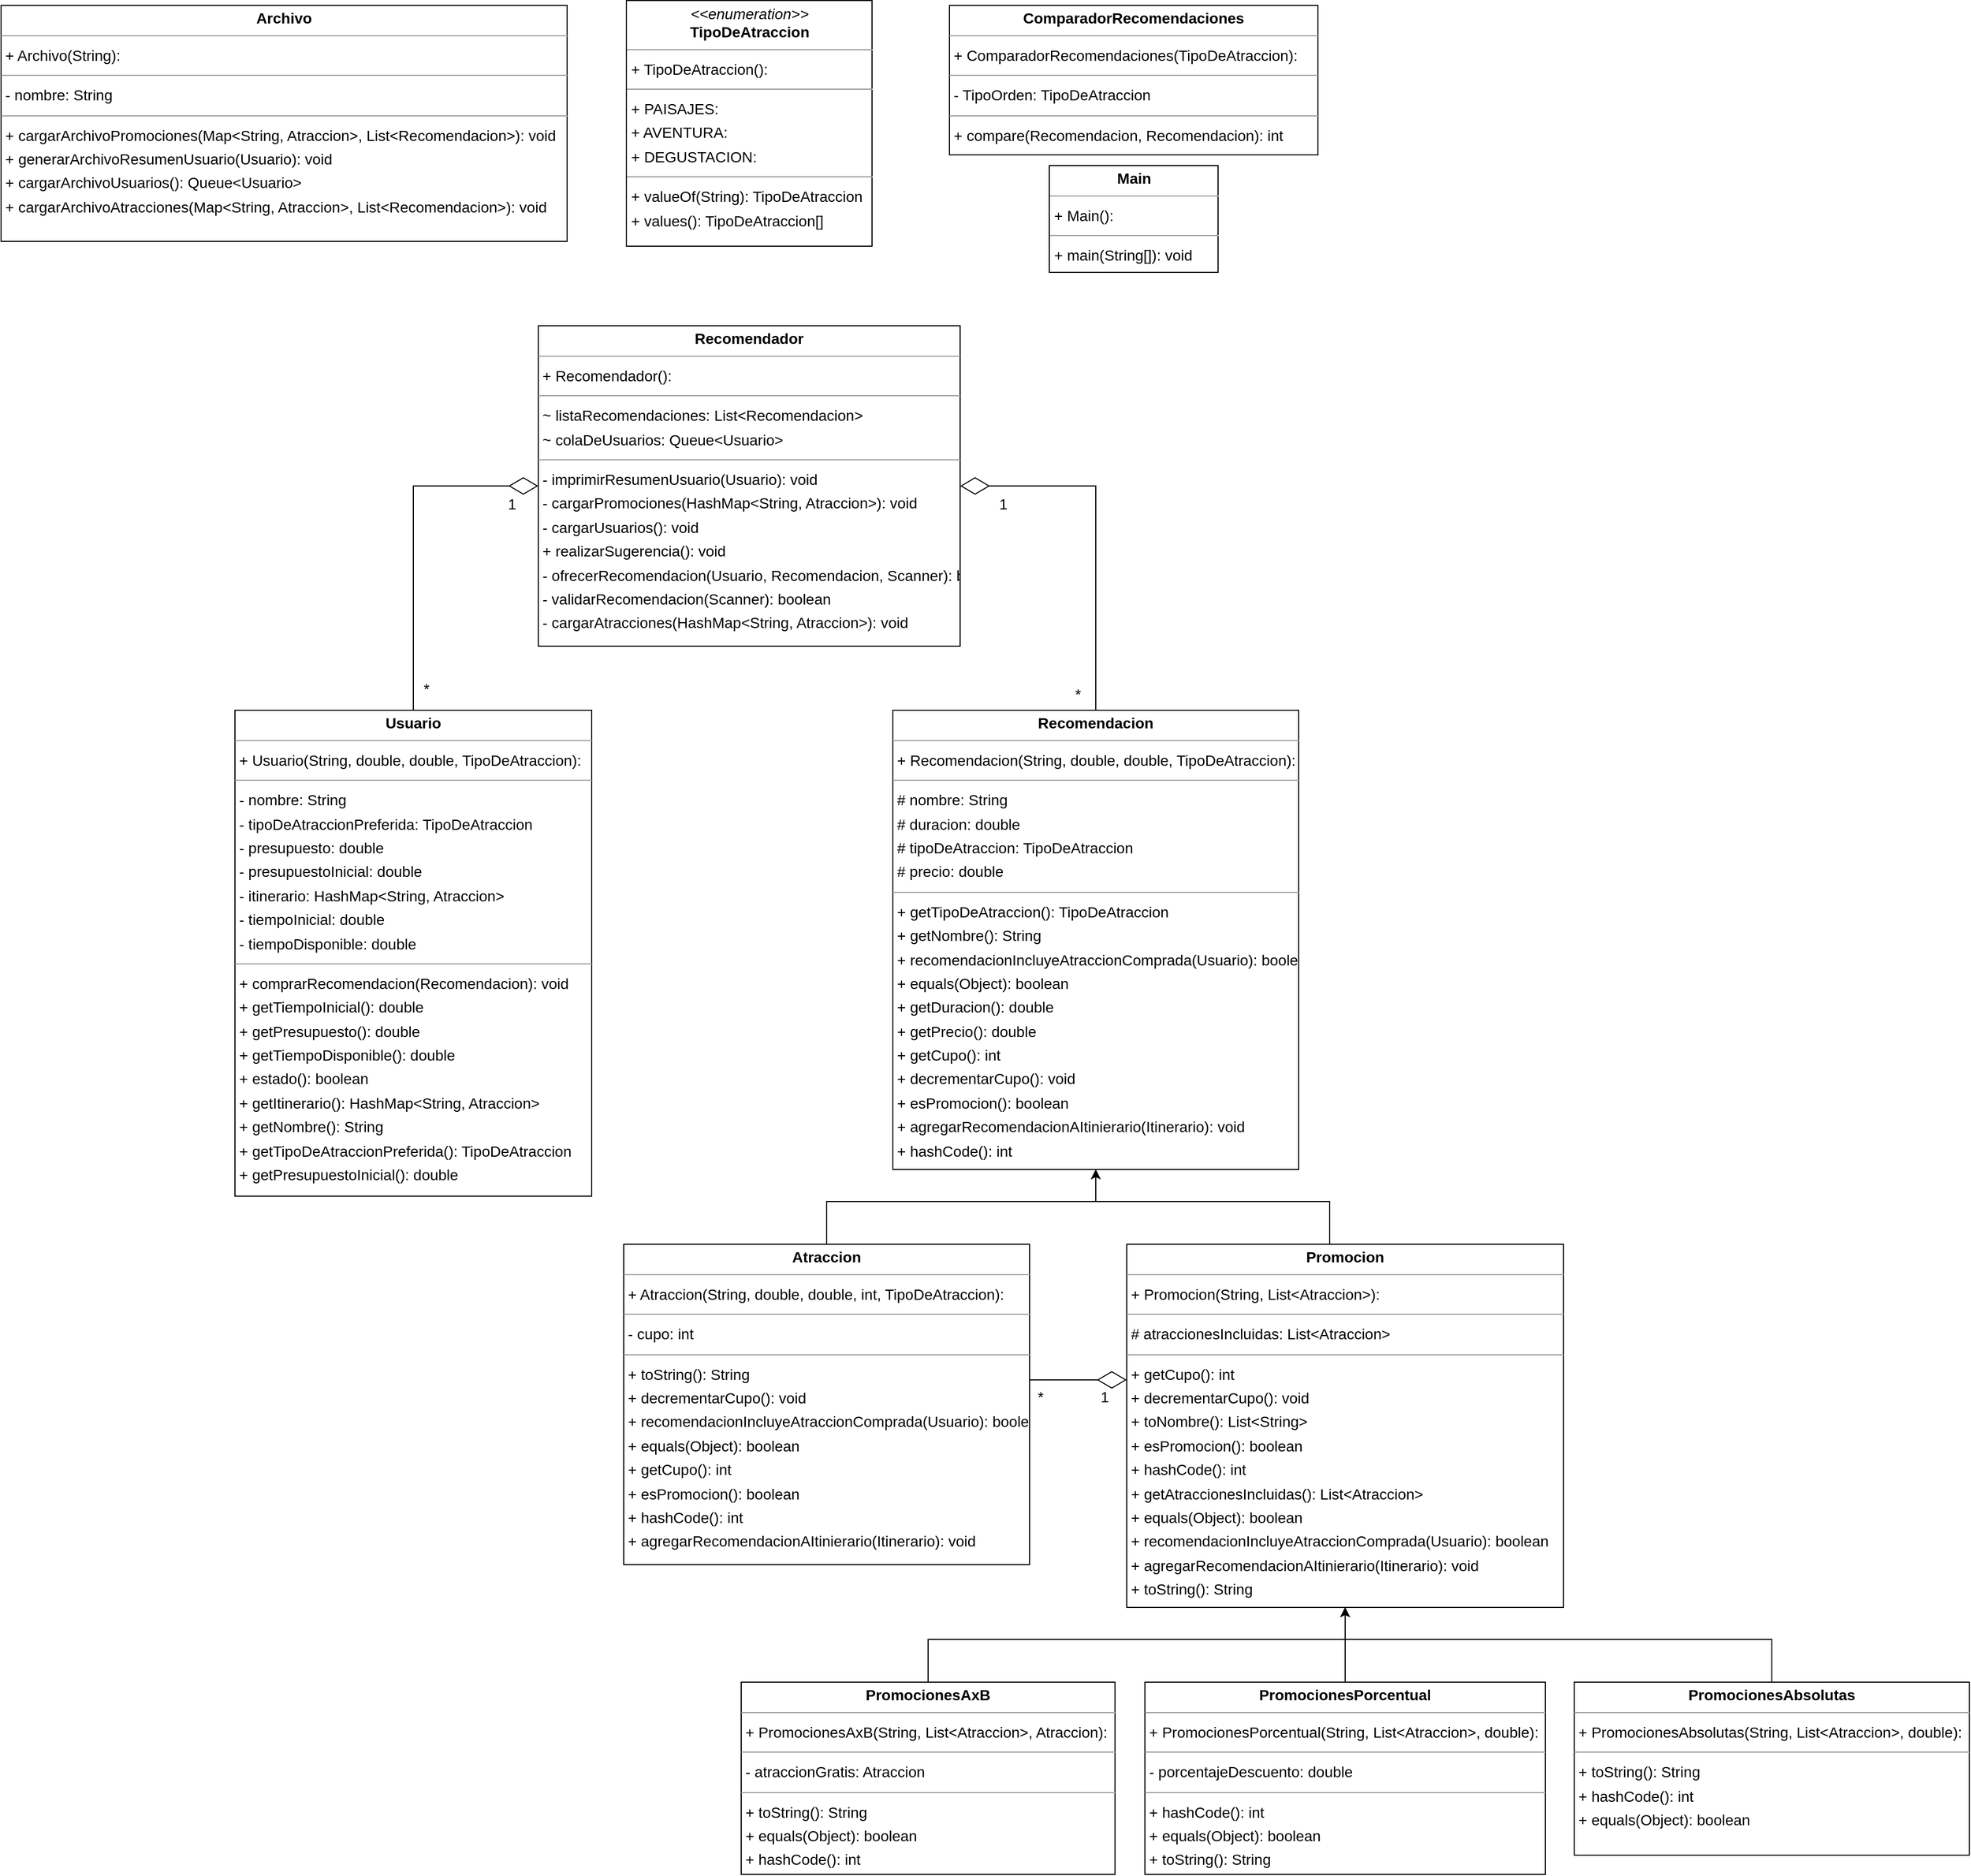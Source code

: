 <mxfile version="21.3.8">
  <diagram id="uTNh9R30vFDkxg3qyr1_" name="Página-1">
    <mxGraphModel dx="3268" dy="3164" grid="1" gridSize="10" guides="1" tooltips="1" connect="1" arrows="1" fold="1" page="0" pageScale="1" pageWidth="827" pageHeight="1169" background="none" math="0" shadow="0">
      <root>
        <mxCell id="0" />
        <mxCell id="1" parent="0" />
        <mxCell id="node4" value="&lt;p style=&quot;margin:0px;margin-top:4px;text-align:center;&quot;&gt;&lt;b&gt;Archivo&lt;/b&gt;&lt;/p&gt;&lt;hr size=&quot;1&quot;/&gt;&lt;p style=&quot;margin:0 0 0 4px;line-height:1.6;&quot;&gt;+ Archivo(String): &lt;/p&gt;&lt;hr size=&quot;1&quot;/&gt;&lt;p style=&quot;margin:0 0 0 4px;line-height:1.6;&quot;&gt;- nombre: String&lt;/p&gt;&lt;hr size=&quot;1&quot;/&gt;&lt;p style=&quot;margin:0 0 0 4px;line-height:1.6;&quot;&gt;+ cargarArchivoPromociones(Map&amp;lt;String, Atraccion&amp;gt;, List&amp;lt;Recomendacion&amp;gt;): void&lt;br/&gt;+ generarArchivoResumenUsuario(Usuario): void&lt;br/&gt;+ cargarArchivoUsuarios(): Queue&amp;lt;Usuario&amp;gt;&lt;br/&gt;+ cargarArchivoAtracciones(Map&amp;lt;String, Atraccion&amp;gt;, List&amp;lt;Recomendacion&amp;gt;): void&lt;/p&gt;" style="verticalAlign=top;align=left;overflow=fill;fontSize=14;fontFamily=Helvetica;html=1;rounded=0;shadow=0;comic=0;labelBackgroundColor=none;strokeWidth=1;" parent="1" vertex="1">
          <mxGeometry x="-213" y="-1400" width="530" height="221" as="geometry" />
        </mxCell>
        <mxCell id="-eizAURnrcEfRXgATK65-2" style="edgeStyle=orthogonalEdgeStyle;rounded=0;orthogonalLoop=1;jettySize=auto;html=1;entryX=0.5;entryY=1;entryDx=0;entryDy=0;" parent="1" source="node3" target="node2" edge="1">
          <mxGeometry relative="1" as="geometry">
            <mxPoint x="830" y="-300" as="targetPoint" />
            <Array as="points">
              <mxPoint x="560" y="-280" />
              <mxPoint x="812" y="-280" />
            </Array>
          </mxGeometry>
        </mxCell>
        <mxCell id="node3" value="&lt;p style=&quot;margin:0px;margin-top:4px;text-align:center;&quot;&gt;&lt;b&gt;Atraccion&lt;/b&gt;&lt;/p&gt;&lt;hr size=&quot;1&quot;/&gt;&lt;p style=&quot;margin:0 0 0 4px;line-height:1.6;&quot;&gt;+ Atraccion(String, double, double, int, TipoDeAtraccion): &lt;/p&gt;&lt;hr size=&quot;1&quot;/&gt;&lt;p style=&quot;margin:0 0 0 4px;line-height:1.6;&quot;&gt;- cupo: int&lt;/p&gt;&lt;hr size=&quot;1&quot;/&gt;&lt;p style=&quot;margin:0 0 0 4px;line-height:1.6;&quot;&gt;+ toString(): String&lt;br/&gt;+ decrementarCupo(): void&lt;br/&gt;+ recomendacionIncluyeAtraccionComprada(Usuario): boolean&lt;br/&gt;+ equals(Object): boolean&lt;br/&gt;+ getCupo(): int&lt;br/&gt;+ esPromocion(): boolean&lt;br/&gt;+ hashCode(): int&lt;br/&gt;+ agregarRecomendacionAItinierario(Itinerario): void&lt;/p&gt;" style="verticalAlign=top;align=left;overflow=fill;fontSize=14;fontFamily=Helvetica;html=1;rounded=0;shadow=0;comic=0;labelBackgroundColor=none;strokeWidth=1;" parent="1" vertex="1">
          <mxGeometry x="370" y="-240" width="380" height="300" as="geometry" />
        </mxCell>
        <mxCell id="node1" value="&lt;p style=&quot;margin:0px;margin-top:4px;text-align:center;&quot;&gt;&lt;b&gt;ComparadorRecomendaciones&lt;/b&gt;&lt;/p&gt;&lt;hr size=&quot;1&quot;/&gt;&lt;p style=&quot;margin:0 0 0 4px;line-height:1.6;&quot;&gt;+ ComparadorRecomendaciones(TipoDeAtraccion): &lt;/p&gt;&lt;hr size=&quot;1&quot;/&gt;&lt;p style=&quot;margin:0 0 0 4px;line-height:1.6;&quot;&gt;- TipoOrden: TipoDeAtraccion&lt;/p&gt;&lt;hr size=&quot;1&quot;/&gt;&lt;p style=&quot;margin:0 0 0 4px;line-height:1.6;&quot;&gt;+ compare(Recomendacion, Recomendacion): int&lt;/p&gt;" style="verticalAlign=top;align=left;overflow=fill;fontSize=14;fontFamily=Helvetica;html=1;rounded=0;shadow=0;comic=0;labelBackgroundColor=none;strokeWidth=1;" parent="1" vertex="1">
          <mxGeometry x="675" y="-1400" width="345" height="140" as="geometry" />
        </mxCell>
        <mxCell id="node9" value="&lt;p style=&quot;margin:0px;margin-top:4px;text-align:center;&quot;&gt;&lt;b&gt;Main&lt;/b&gt;&lt;/p&gt;&lt;hr size=&quot;1&quot;/&gt;&lt;p style=&quot;margin:0 0 0 4px;line-height:1.6;&quot;&gt;+ Main(): &lt;/p&gt;&lt;hr size=&quot;1&quot;/&gt;&lt;p style=&quot;margin:0 0 0 4px;line-height:1.6;&quot;&gt;+ main(String[]): void&lt;/p&gt;" style="verticalAlign=top;align=left;overflow=fill;fontSize=14;fontFamily=Helvetica;html=1;rounded=0;shadow=0;comic=0;labelBackgroundColor=none;strokeWidth=1;" parent="1" vertex="1">
          <mxGeometry x="768.5" y="-1250" width="158" height="100" as="geometry" />
        </mxCell>
        <mxCell id="-eizAURnrcEfRXgATK65-1" style="edgeStyle=orthogonalEdgeStyle;rounded=0;orthogonalLoop=1;jettySize=auto;html=1;entryX=0.5;entryY=1;entryDx=0;entryDy=0;" parent="1" source="node5" target="node2" edge="1">
          <mxGeometry relative="1" as="geometry">
            <mxPoint x="830" y="-300" as="targetPoint" />
            <Array as="points">
              <mxPoint x="1031" y="-280" />
              <mxPoint x="812" y="-280" />
            </Array>
          </mxGeometry>
        </mxCell>
        <mxCell id="node5" value="&lt;p style=&quot;margin:0px;margin-top:4px;text-align:center;&quot;&gt;&lt;b&gt;Promocion&lt;/b&gt;&lt;/p&gt;&lt;hr size=&quot;1&quot;/&gt;&lt;p style=&quot;margin:0 0 0 4px;line-height:1.6;&quot;&gt;+ Promocion(String, List&amp;lt;Atraccion&amp;gt;): &lt;/p&gt;&lt;hr size=&quot;1&quot;/&gt;&lt;p style=&quot;margin:0 0 0 4px;line-height:1.6;&quot;&gt;# atraccionesIncluidas: List&amp;lt;Atraccion&amp;gt;&lt;/p&gt;&lt;hr size=&quot;1&quot;/&gt;&lt;p style=&quot;margin:0 0 0 4px;line-height:1.6;&quot;&gt;+ getCupo(): int&lt;br/&gt;+ decrementarCupo(): void&lt;br/&gt;+ toNombre(): List&amp;lt;String&amp;gt;&lt;br/&gt;+ esPromocion(): boolean&lt;br/&gt;+ hashCode(): int&lt;br/&gt;+ getAtraccionesIncluidas(): List&amp;lt;Atraccion&amp;gt;&lt;br/&gt;+ equals(Object): boolean&lt;br/&gt;+ recomendacionIncluyeAtraccionComprada(Usuario): boolean&lt;br/&gt;+ agregarRecomendacionAItinierario(Itinerario): void&lt;br/&gt;+ toString(): String&lt;/p&gt;" style="verticalAlign=top;align=left;overflow=fill;fontSize=14;fontFamily=Helvetica;html=1;rounded=0;shadow=0;comic=0;labelBackgroundColor=none;strokeWidth=1;" parent="1" vertex="1">
          <mxGeometry x="841" y="-240" width="409" height="340" as="geometry" />
        </mxCell>
        <mxCell id="-eizAURnrcEfRXgATK65-6" style="edgeStyle=orthogonalEdgeStyle;rounded=0;orthogonalLoop=1;jettySize=auto;html=1;entryX=0.5;entryY=1;entryDx=0;entryDy=0;" parent="1" source="node12" target="node5" edge="1">
          <mxGeometry relative="1" as="geometry">
            <mxPoint x="1030" y="60" as="targetPoint" />
            <Array as="points">
              <mxPoint x="1445" y="130" />
              <mxPoint x="1045" y="130" />
            </Array>
          </mxGeometry>
        </mxCell>
        <mxCell id="node12" value="&lt;p style=&quot;margin:0px;margin-top:4px;text-align:center;&quot;&gt;&lt;b&gt;PromocionesAbsolutas&lt;/b&gt;&lt;/p&gt;&lt;hr size=&quot;1&quot;/&gt;&lt;p style=&quot;margin:0 0 0 4px;line-height:1.6;&quot;&gt;+ PromocionesAbsolutas(String, List&amp;lt;Atraccion&amp;gt;, double): &lt;/p&gt;&lt;hr size=&quot;1&quot;/&gt;&lt;p style=&quot;margin:0 0 0 4px;line-height:1.6;&quot;&gt;+ toString(): String&lt;br/&gt;+ hashCode(): int&lt;br/&gt;+ equals(Object): boolean&lt;/p&gt;" style="verticalAlign=top;align=left;overflow=fill;fontSize=14;fontFamily=Helvetica;html=1;rounded=0;shadow=0;comic=0;labelBackgroundColor=none;strokeWidth=1;" parent="1" vertex="1">
          <mxGeometry x="1260" y="170" width="370" height="162" as="geometry" />
        </mxCell>
        <mxCell id="-eizAURnrcEfRXgATK65-5" style="edgeStyle=orthogonalEdgeStyle;rounded=0;orthogonalLoop=1;jettySize=auto;html=1;entryX=0.5;entryY=1;entryDx=0;entryDy=0;exitX=0.5;exitY=0;exitDx=0;exitDy=0;" parent="1" source="node6" target="node5" edge="1">
          <mxGeometry relative="1" as="geometry">
            <Array as="points">
              <mxPoint x="655" y="130" />
              <mxPoint x="1045" y="130" />
            </Array>
          </mxGeometry>
        </mxCell>
        <mxCell id="node6" value="&lt;p style=&quot;margin:0px;margin-top:4px;text-align:center;&quot;&gt;&lt;b&gt;PromocionesAxB&lt;/b&gt;&lt;/p&gt;&lt;hr size=&quot;1&quot;/&gt;&lt;p style=&quot;margin:0 0 0 4px;line-height:1.6;&quot;&gt;+ PromocionesAxB(String, List&amp;lt;Atraccion&amp;gt;, Atraccion): &lt;/p&gt;&lt;hr size=&quot;1&quot;/&gt;&lt;p style=&quot;margin:0 0 0 4px;line-height:1.6;&quot;&gt;- atraccionGratis: Atraccion&lt;/p&gt;&lt;hr size=&quot;1&quot;/&gt;&lt;p style=&quot;margin:0 0 0 4px;line-height:1.6;&quot;&gt;+ toString(): String&lt;br/&gt;+ equals(Object): boolean&lt;br/&gt;+ hashCode(): int&lt;/p&gt;" style="verticalAlign=top;align=left;overflow=fill;fontSize=14;fontFamily=Helvetica;html=1;rounded=0;shadow=0;comic=0;labelBackgroundColor=none;strokeWidth=1;" parent="1" vertex="1">
          <mxGeometry x="480" y="170" width="350" height="180" as="geometry" />
        </mxCell>
        <mxCell id="-eizAURnrcEfRXgATK65-3" value="" style="edgeStyle=orthogonalEdgeStyle;rounded=0;orthogonalLoop=1;jettySize=auto;html=1;" parent="1" source="node10" target="node5" edge="1">
          <mxGeometry relative="1" as="geometry" />
        </mxCell>
        <mxCell id="node10" value="&lt;p style=&quot;margin:0px;margin-top:4px;text-align:center;&quot;&gt;&lt;b&gt;PromocionesPorcentual&lt;/b&gt;&lt;/p&gt;&lt;hr size=&quot;1&quot;/&gt;&lt;p style=&quot;margin:0 0 0 4px;line-height:1.6;&quot;&gt;+ PromocionesPorcentual(String, List&amp;lt;Atraccion&amp;gt;, double): &lt;/p&gt;&lt;hr size=&quot;1&quot;/&gt;&lt;p style=&quot;margin:0 0 0 4px;line-height:1.6;&quot;&gt;- porcentajeDescuento: double&lt;/p&gt;&lt;hr size=&quot;1&quot;/&gt;&lt;p style=&quot;margin:0 0 0 4px;line-height:1.6;&quot;&gt;+ hashCode(): int&lt;br/&gt;+ equals(Object): boolean&lt;br/&gt;+ toString(): String&lt;/p&gt;" style="verticalAlign=top;align=left;overflow=fill;fontSize=14;fontFamily=Helvetica;html=1;rounded=0;shadow=0;comic=0;labelBackgroundColor=none;strokeWidth=1;" parent="1" vertex="1">
          <mxGeometry x="858" y="170" width="375" height="180" as="geometry" />
        </mxCell>
        <mxCell id="node2" value="&lt;p style=&quot;margin:0px;margin-top:4px;text-align:center;&quot;&gt;&lt;b&gt;Recomendacion&lt;/b&gt;&lt;/p&gt;&lt;hr size=&quot;1&quot;/&gt;&lt;p style=&quot;margin:0 0 0 4px;line-height:1.6;&quot;&gt;+ Recomendacion(String, double, double, TipoDeAtraccion): &lt;/p&gt;&lt;hr size=&quot;1&quot;/&gt;&lt;p style=&quot;margin:0 0 0 4px;line-height:1.6;&quot;&gt;# nombre: String&lt;br/&gt;# duracion: double&lt;br/&gt;# tipoDeAtraccion: TipoDeAtraccion&lt;br/&gt;# precio: double&lt;/p&gt;&lt;hr size=&quot;1&quot;/&gt;&lt;p style=&quot;margin:0 0 0 4px;line-height:1.6;&quot;&gt;+ getTipoDeAtraccion(): TipoDeAtraccion&lt;br/&gt;+ getNombre(): String&lt;br/&gt;+ recomendacionIncluyeAtraccionComprada(Usuario): boolean&lt;br/&gt;+ equals(Object): boolean&lt;br/&gt;+ getDuracion(): double&lt;br/&gt;+ getPrecio(): double&lt;br/&gt;+ getCupo(): int&lt;br/&gt;+ decrementarCupo(): void&lt;br/&gt;+ esPromocion(): boolean&lt;br/&gt;+ agregarRecomendacionAItinierario(Itinerario): void&lt;br/&gt;+ hashCode(): int&lt;/p&gt;" style="verticalAlign=top;align=left;overflow=fill;fontSize=14;fontFamily=Helvetica;html=1;rounded=0;shadow=0;comic=0;labelBackgroundColor=none;strokeWidth=1;" parent="1" vertex="1">
          <mxGeometry x="622" y="-740" width="380" height="430" as="geometry" />
        </mxCell>
        <mxCell id="node8" value="&lt;p style=&quot;margin:0px;margin-top:4px;text-align:center;&quot;&gt;&lt;b&gt;Recomendador&lt;/b&gt;&lt;/p&gt;&lt;hr size=&quot;1&quot;/&gt;&lt;p style=&quot;margin:0 0 0 4px;line-height:1.6;&quot;&gt;+ Recomendador(): &lt;/p&gt;&lt;hr size=&quot;1&quot;/&gt;&lt;p style=&quot;margin:0 0 0 4px;line-height:1.6;&quot;&gt;~ listaRecomendaciones: List&amp;lt;Recomendacion&amp;gt;&lt;br/&gt;~ colaDeUsuarios: Queue&amp;lt;Usuario&amp;gt;&lt;/p&gt;&lt;hr size=&quot;1&quot;/&gt;&lt;p style=&quot;margin:0 0 0 4px;line-height:1.6;&quot;&gt;- imprimirResumenUsuario(Usuario): void&lt;br/&gt;- cargarPromociones(HashMap&amp;lt;String, Atraccion&amp;gt;): void&lt;br/&gt;- cargarUsuarios(): void&lt;br/&gt;+ realizarSugerencia(): void&lt;br/&gt;- ofrecerRecomendacion(Usuario, Recomendacion, Scanner): boolean&lt;br/&gt;- validarRecomendacion(Scanner): boolean&lt;br/&gt;- cargarAtracciones(HashMap&amp;lt;String, Atraccion&amp;gt;): void&lt;/p&gt;" style="verticalAlign=top;align=left;overflow=fill;fontSize=14;fontFamily=Helvetica;html=1;rounded=0;shadow=0;comic=0;labelBackgroundColor=none;strokeWidth=1;" parent="1" vertex="1">
          <mxGeometry x="290" y="-1100" width="395" height="300" as="geometry" />
        </mxCell>
        <mxCell id="node0" value="&lt;p style=&quot;margin:0px;margin-top:4px;text-align:center;&quot;&gt;&lt;i&gt;&amp;lt;&amp;lt;enumeration&amp;gt;&amp;gt;&lt;/i&gt;&lt;br/&gt;&lt;b&gt;TipoDeAtraccion&lt;/b&gt;&lt;/p&gt;&lt;hr size=&quot;1&quot;/&gt;&lt;p style=&quot;margin:0 0 0 4px;line-height:1.6;&quot;&gt;+ TipoDeAtraccion(): &lt;/p&gt;&lt;hr size=&quot;1&quot;/&gt;&lt;p style=&quot;margin:0 0 0 4px;line-height:1.6;&quot;&gt;+ PAISAJES: &lt;br/&gt;+ AVENTURA: &lt;br/&gt;+ DEGUSTACION: &lt;/p&gt;&lt;hr size=&quot;1&quot;/&gt;&lt;p style=&quot;margin:0 0 0 4px;line-height:1.6;&quot;&gt;+ valueOf(String): TipoDeAtraccion&lt;br/&gt;+ values(): TipoDeAtraccion[]&lt;/p&gt;" style="verticalAlign=top;align=left;overflow=fill;fontSize=14;fontFamily=Helvetica;html=1;rounded=0;shadow=0;comic=0;labelBackgroundColor=none;strokeWidth=1;" parent="1" vertex="1">
          <mxGeometry x="372.5" y="-1404.5" width="230" height="230" as="geometry" />
        </mxCell>
        <mxCell id="node7" value="&lt;p style=&quot;margin:0px;margin-top:4px;text-align:center;&quot;&gt;&lt;b&gt;Usuario&lt;/b&gt;&lt;/p&gt;&lt;hr size=&quot;1&quot;&gt;&lt;p style=&quot;margin:0 0 0 4px;line-height:1.6;&quot;&gt;+ Usuario(String, double, double, TipoDeAtraccion): &lt;/p&gt;&lt;hr size=&quot;1&quot;&gt;&lt;p style=&quot;margin:0 0 0 4px;line-height:1.6;&quot;&gt;- nombre: String&lt;br&gt;- tipoDeAtraccionPreferida: TipoDeAtraccion&lt;br&gt;- presupuesto: double&lt;br&gt;- presupuestoInicial: double&lt;br&gt;- itinerario: HashMap&amp;lt;String, Atraccion&amp;gt;&lt;br&gt;- tiempoInicial: double&lt;br&gt;- tiempoDisponible: double&lt;/p&gt;&lt;hr size=&quot;1&quot;&gt;&lt;p style=&quot;margin:0 0 0 4px;line-height:1.6;&quot;&gt;+ comprarRecomendacion(Recomendacion): void&lt;br&gt;+ getTiempoInicial(): double&lt;br&gt;+ getPresupuesto(): double&lt;br&gt;+ getTiempoDisponible(): double&lt;br&gt;+ estado(): boolean&lt;br&gt;+ getItinerario(): HashMap&amp;lt;String, Atraccion&amp;gt;&lt;br&gt;+ getNombre(): String&lt;br&gt;+ getTipoDeAtraccionPreferida(): TipoDeAtraccion&lt;br&gt;+ getPresupuestoInicial(): double&lt;/p&gt;" style="verticalAlign=top;align=left;overflow=fill;fontSize=14;fontFamily=Helvetica;html=1;rounded=0;shadow=0;comic=0;labelBackgroundColor=none;strokeWidth=1;" parent="1" vertex="1">
          <mxGeometry x="6" y="-740" width="334" height="455" as="geometry" />
        </mxCell>
        <mxCell id="-JzUjSOINS1GA7s7eUDL-4" value="" style="group" parent="1" vertex="1" connectable="0">
          <mxGeometry x="745" y="-113" width="90" height="31" as="geometry" />
        </mxCell>
        <mxCell id="-eizAURnrcEfRXgATK65-7" value="" style="edgeStyle=orthogonalEdgeStyle;rounded=0;orthogonalLoop=1;jettySize=auto;html=1;endArrow=diamondThin;endFill=0;endSize=25;" parent="-JzUjSOINS1GA7s7eUDL-4" source="node3" target="node5" edge="1">
          <mxGeometry relative="1" as="geometry">
            <Array as="points">
              <mxPoint x="65" />
              <mxPoint x="65" />
            </Array>
          </mxGeometry>
        </mxCell>
        <mxCell id="-JzUjSOINS1GA7s7eUDL-3" value="" style="group" parent="-JzUjSOINS1GA7s7eUDL-4" vertex="1" connectable="0">
          <mxGeometry y="1" width="90" height="30" as="geometry" />
        </mxCell>
        <mxCell id="-JzUjSOINS1GA7s7eUDL-1" value="&lt;font style=&quot;font-size: 14px;&quot;&gt;1&lt;/font&gt;" style="text;html=1;align=center;verticalAlign=middle;resizable=0;points=[];autosize=1;strokeColor=none;fillColor=none;" parent="-JzUjSOINS1GA7s7eUDL-3" vertex="1">
          <mxGeometry x="60" width="30" height="30" as="geometry" />
        </mxCell>
        <mxCell id="-JzUjSOINS1GA7s7eUDL-2" value="&lt;font style=&quot;font-size: 14px;&quot;&gt;*&lt;/font&gt;" style="text;html=1;align=center;verticalAlign=middle;resizable=0;points=[];autosize=1;strokeColor=none;fillColor=none;container=1;" parent="-JzUjSOINS1GA7s7eUDL-3" vertex="1">
          <mxGeometry width="30" height="30" as="geometry" />
        </mxCell>
        <mxCell id="-JzUjSOINS1GA7s7eUDL-16" value="" style="group" parent="1" vertex="1" connectable="0">
          <mxGeometry x="170" y="-960" width="110" height="215" as="geometry" />
        </mxCell>
        <mxCell id="-JzUjSOINS1GA7s7eUDL-9" style="edgeStyle=orthogonalEdgeStyle;rounded=0;orthogonalLoop=1;jettySize=auto;html=1;entryX=0;entryY=0.5;entryDx=0;entryDy=0;endArrow=diamondThin;endFill=0;endSize=25;" parent="-JzUjSOINS1GA7s7eUDL-16" source="node7" target="node8" edge="1">
          <mxGeometry relative="1" as="geometry" />
        </mxCell>
        <mxCell id="-JzUjSOINS1GA7s7eUDL-14" value="&lt;div&gt;&lt;br&gt;&lt;/div&gt;&lt;div&gt;&lt;font style=&quot;font-size: 14px;&quot;&gt;1&lt;/font&gt;&lt;br&gt;&lt;/div&gt;" style="text;html=1;align=center;verticalAlign=middle;resizable=0;points=[];autosize=1;strokeColor=none;fillColor=none;" parent="-JzUjSOINS1GA7s7eUDL-16" vertex="1">
          <mxGeometry x="80" width="30" height="40" as="geometry" />
        </mxCell>
        <mxCell id="-JzUjSOINS1GA7s7eUDL-15" value="&lt;font style=&quot;font-size: 14px;&quot;&gt;*&lt;/font&gt;" style="text;html=1;align=center;verticalAlign=middle;resizable=0;points=[];autosize=1;strokeColor=none;fillColor=none;" parent="-JzUjSOINS1GA7s7eUDL-16" vertex="1">
          <mxGeometry y="185" width="30" height="30" as="geometry" />
        </mxCell>
        <mxCell id="-JzUjSOINS1GA7s7eUDL-17" value="" style="group" parent="1" vertex="1" connectable="0">
          <mxGeometry x="710" y="-960" width="100" height="220" as="geometry" />
        </mxCell>
        <mxCell id="-JzUjSOINS1GA7s7eUDL-8" style="edgeStyle=orthogonalEdgeStyle;rounded=0;orthogonalLoop=1;jettySize=auto;html=1;entryX=1;entryY=0.5;entryDx=0;entryDy=0;endArrow=diamondThin;endFill=0;endSize=25;" parent="-JzUjSOINS1GA7s7eUDL-17" source="node2" target="node8" edge="1">
          <mxGeometry relative="1" as="geometry" />
        </mxCell>
        <mxCell id="-JzUjSOINS1GA7s7eUDL-12" value="&lt;div&gt;&lt;br&gt;&lt;/div&gt;&lt;div&gt;&lt;font style=&quot;font-size: 14px;&quot;&gt;1&lt;/font&gt;&lt;br&gt;&lt;/div&gt;" style="text;html=1;align=center;verticalAlign=middle;resizable=0;points=[];autosize=1;strokeColor=none;fillColor=none;" parent="-JzUjSOINS1GA7s7eUDL-17" vertex="1">
          <mxGeometry width="30" height="40" as="geometry" />
        </mxCell>
        <mxCell id="-JzUjSOINS1GA7s7eUDL-13" value="&lt;font style=&quot;font-size: 14px;&quot;&gt;*&lt;/font&gt;" style="text;html=1;align=center;verticalAlign=middle;resizable=0;points=[];autosize=1;strokeColor=none;fillColor=none;" parent="-JzUjSOINS1GA7s7eUDL-17" vertex="1">
          <mxGeometry x="70" y="190" width="30" height="30" as="geometry" />
        </mxCell>
      </root>
    </mxGraphModel>
  </diagram>
</mxfile>
